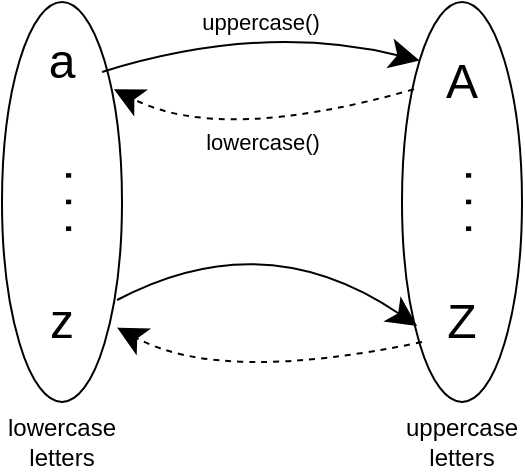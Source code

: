 <mxfile version="12.6.6" type="device"><diagram id="KrjiJhd02GohaVZlrhVw" name="Page-1"><mxGraphModel dx="980" dy="483" grid="1" gridSize="10" guides="1" tooltips="1" connect="1" arrows="1" fold="1" page="1" pageScale="1" pageWidth="850" pageHeight="1100" math="0" shadow="0"><root><mxCell id="0"/><mxCell id="1" parent="0"/><mxCell id="HVlTP-_Hd7snnJ1mWhEU-1" value="" style="ellipse;whiteSpace=wrap;html=1;" vertex="1" parent="1"><mxGeometry x="110" y="40" width="60" height="200" as="geometry"/></mxCell><mxCell id="HVlTP-_Hd7snnJ1mWhEU-2" value="" style="ellipse;whiteSpace=wrap;html=1;" vertex="1" parent="1"><mxGeometry x="310" y="40" width="60" height="200" as="geometry"/></mxCell><mxCell id="HVlTP-_Hd7snnJ1mWhEU-3" value="&lt;font style=&quot;font-size: 24px&quot;&gt;Z&lt;/font&gt;" style="text;html=1;strokeColor=none;fillColor=none;align=center;verticalAlign=middle;whiteSpace=wrap;rounded=0;" vertex="1" parent="1"><mxGeometry x="320" y="190" width="40" height="20" as="geometry"/></mxCell><mxCell id="HVlTP-_Hd7snnJ1mWhEU-6" value="&lt;font style=&quot;font-size: 24px&quot;&gt;A&lt;/font&gt;" style="text;html=1;strokeColor=none;fillColor=none;align=center;verticalAlign=middle;whiteSpace=wrap;rounded=0;" vertex="1" parent="1"><mxGeometry x="320" y="70" width="40" height="20" as="geometry"/></mxCell><mxCell id="HVlTP-_Hd7snnJ1mWhEU-7" value="&lt;font style=&quot;font-size: 24px&quot;&gt;z&lt;/font&gt;" style="text;html=1;strokeColor=none;fillColor=none;align=center;verticalAlign=middle;whiteSpace=wrap;rounded=0;" vertex="1" parent="1"><mxGeometry x="120" y="190" width="40" height="20" as="geometry"/></mxCell><mxCell id="HVlTP-_Hd7snnJ1mWhEU-8" value="&lt;font style=&quot;font-size: 24px&quot;&gt;a&lt;/font&gt;" style="text;html=1;strokeColor=none;fillColor=none;align=center;verticalAlign=middle;whiteSpace=wrap;rounded=0;" vertex="1" parent="1"><mxGeometry x="120" y="60" width="40" height="20" as="geometry"/></mxCell><mxCell id="HVlTP-_Hd7snnJ1mWhEU-10" value="&lt;font style=&quot;font-size: 24px&quot;&gt;. . .&lt;/font&gt;" style="text;html=1;strokeColor=none;fillColor=none;align=center;verticalAlign=middle;whiteSpace=wrap;rounded=0;rotation=90;" vertex="1" parent="1"><mxGeometry x="330" y="130" width="40" height="20" as="geometry"/></mxCell><mxCell id="HVlTP-_Hd7snnJ1mWhEU-11" value="&lt;font style=&quot;font-size: 24px&quot;&gt;. . .&lt;/font&gt;" style="text;html=1;strokeColor=none;fillColor=none;align=center;verticalAlign=middle;whiteSpace=wrap;rounded=0;rotation=90;" vertex="1" parent="1"><mxGeometry x="130" y="130" width="40" height="20" as="geometry"/></mxCell><mxCell id="HVlTP-_Hd7snnJ1mWhEU-13" value="uppercase()" style="curved=1;endArrow=classic;html=1;entryX=0;entryY=0;entryDx=0;entryDy=0;exitX=1;exitY=0.75;exitDx=0;exitDy=0;endSize=12;" edge="1" parent="1" source="HVlTP-_Hd7snnJ1mWhEU-8" target="HVlTP-_Hd7snnJ1mWhEU-2"><mxGeometry width="50" height="50" relative="1" as="geometry"><mxPoint x="200" y="350" as="sourcePoint"/><mxPoint x="250" y="300" as="targetPoint"/><Array as="points"><mxPoint x="240" y="50"/></Array></mxGeometry></mxCell><mxCell id="HVlTP-_Hd7snnJ1mWhEU-14" value="" style="curved=1;endArrow=classic;html=1;entryX=0.126;entryY=0.81;entryDx=0;entryDy=0;exitX=0.959;exitY=0.745;exitDx=0;exitDy=0;endSize=12;exitPerimeter=0;entryPerimeter=0;" edge="1" parent="1" source="HVlTP-_Hd7snnJ1mWhEU-1" target="HVlTP-_Hd7snnJ1mWhEU-2"><mxGeometry width="50" height="50" relative="1" as="geometry"><mxPoint x="161.21" y="195" as="sourcePoint"/><mxPoint x="319.997" y="189.289" as="targetPoint"/><Array as="points"><mxPoint x="241.21" y="150"/></Array></mxGeometry></mxCell><mxCell id="HVlTP-_Hd7snnJ1mWhEU-15" value="" style="curved=1;endArrow=classic;html=1;entryX=0.959;entryY=0.814;entryDx=0;entryDy=0;exitX=0;exitY=1;exitDx=0;exitDy=0;endSize=12;entryPerimeter=0;dashed=1;" edge="1" parent="1" source="HVlTP-_Hd7snnJ1mWhEU-3" target="HVlTP-_Hd7snnJ1mWhEU-1"><mxGeometry width="50" height="50" relative="1" as="geometry"><mxPoint x="310.02" y="213" as="sourcePoint"/><mxPoint x="160.0" y="200" as="targetPoint"/><Array as="points"><mxPoint x="220" y="231"/></Array></mxGeometry></mxCell><mxCell id="HVlTP-_Hd7snnJ1mWhEU-16" value="lowercase()" style="curved=1;endArrow=classic;html=1;entryX=0.933;entryY=0.218;entryDx=0;entryDy=0;exitX=0.1;exitY=0.218;exitDx=0;exitDy=0;endSize=12;exitPerimeter=0;entryPerimeter=0;dashed=1;" edge="1" parent="1" source="HVlTP-_Hd7snnJ1mWhEU-2" target="HVlTP-_Hd7snnJ1mWhEU-1"><mxGeometry x="0.002" y="5" width="50" height="50" relative="1" as="geometry"><mxPoint x="310" y="93" as="sourcePoint"/><mxPoint x="159.98" y="80" as="targetPoint"/><Array as="points"><mxPoint x="219.98" y="111"/></Array><mxPoint as="offset"/></mxGeometry></mxCell><mxCell id="HVlTP-_Hd7snnJ1mWhEU-17" value="lowercase letters" style="text;html=1;strokeColor=none;fillColor=none;align=center;verticalAlign=middle;whiteSpace=wrap;rounded=0;" vertex="1" parent="1"><mxGeometry x="120" y="250" width="40" height="20" as="geometry"/></mxCell><mxCell id="HVlTP-_Hd7snnJ1mWhEU-18" value="uppercase letters" style="text;html=1;strokeColor=none;fillColor=none;align=center;verticalAlign=middle;whiteSpace=wrap;rounded=0;" vertex="1" parent="1"><mxGeometry x="320" y="250" width="40" height="20" as="geometry"/></mxCell></root></mxGraphModel></diagram></mxfile>